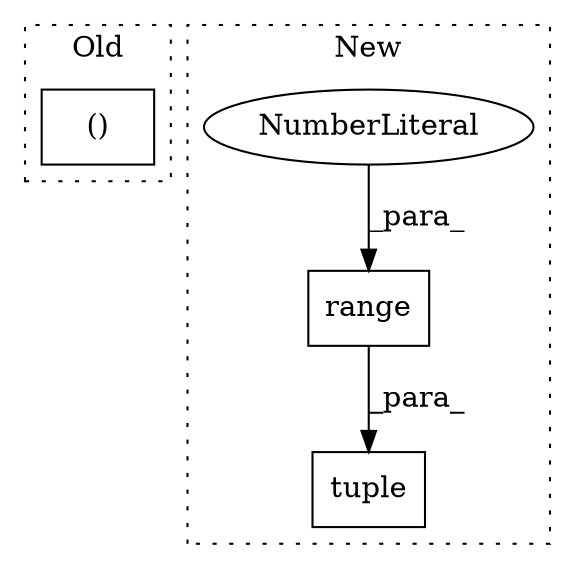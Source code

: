 digraph G {
subgraph cluster0 {
1 [label="()" a="106" s="7738" l="34" shape="box"];
label = "Old";
style="dotted";
}
subgraph cluster1 {
2 [label="range" a="32" s="7761,7781" l="6,1" shape="box"];
3 [label="NumberLiteral" a="34" s="7767" l="1" shape="ellipse"];
4 [label="tuple" a="32" s="7755,7782" l="6,1" shape="box"];
label = "New";
style="dotted";
}
2 -> 4 [label="_para_"];
3 -> 2 [label="_para_"];
}